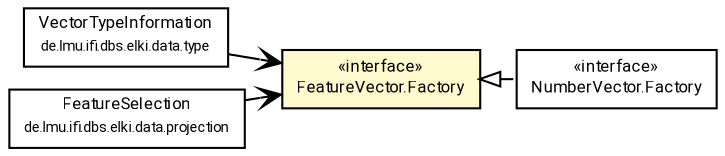 #!/usr/local/bin/dot
#
# Class diagram 
# Generated by UMLGraph version R5_7_2-60-g0e99a6 (http://www.spinellis.gr/umlgraph/)
#

digraph G {
	graph [fontnames="svg"]
	edge [fontname="Roboto",fontsize=7,labelfontname="Roboto",labelfontsize=7,color="black"];
	node [fontname="Roboto",fontcolor="black",fontsize=8,shape=plaintext,margin=0,width=0,height=0];
	nodesep=0.15;
	ranksep=0.25;
	rankdir=LR;
	// de.lmu.ifi.dbs.elki.data.FeatureVector.Factory<V extends de.lmu.ifi.dbs.elki.data.FeatureVector<? extends D>, D>
	c4329589 [label=<<table title="de.lmu.ifi.dbs.elki.data.FeatureVector.Factory" border="0" cellborder="1" cellspacing="0" cellpadding="2" bgcolor="lemonChiffon" href="FeatureVector.Factory.html" target="_parent">
		<tr><td><table border="0" cellspacing="0" cellpadding="1">
		<tr><td align="center" balign="center"> &#171;interface&#187; </td></tr>
		<tr><td align="center" balign="center"> <font face="Roboto">FeatureVector.Factory</font> </td></tr>
		</table></td></tr>
		</table>>, URL="FeatureVector.Factory.html"];
	// de.lmu.ifi.dbs.elki.data.type.VectorTypeInformation<V extends de.lmu.ifi.dbs.elki.data.FeatureVector<?>>
	c4329590 [label=<<table title="de.lmu.ifi.dbs.elki.data.type.VectorTypeInformation" border="0" cellborder="1" cellspacing="0" cellpadding="2" href="type/VectorTypeInformation.html" target="_parent">
		<tr><td><table border="0" cellspacing="0" cellpadding="1">
		<tr><td align="center" balign="center"> <font face="Roboto">VectorTypeInformation</font> </td></tr>
		<tr><td align="center" balign="center"> <font face="Roboto" point-size="7.0">de.lmu.ifi.dbs.elki.data.type</font> </td></tr>
		</table></td></tr>
		</table>>, URL="type/VectorTypeInformation.html"];
	// de.lmu.ifi.dbs.elki.data.NumberVector.Factory<V extends de.lmu.ifi.dbs.elki.data.NumberVector>
	c4329601 [label=<<table title="de.lmu.ifi.dbs.elki.data.NumberVector.Factory" border="0" cellborder="1" cellspacing="0" cellpadding="2" href="NumberVector.Factory.html" target="_parent">
		<tr><td><table border="0" cellspacing="0" cellpadding="1">
		<tr><td align="center" balign="center"> &#171;interface&#187; </td></tr>
		<tr><td align="center" balign="center"> <font face="Roboto">NumberVector.Factory</font> </td></tr>
		</table></td></tr>
		</table>>, URL="NumberVector.Factory.html"];
	// de.lmu.ifi.dbs.elki.data.projection.FeatureSelection<V extends de.lmu.ifi.dbs.elki.data.FeatureVector<F>, F>
	c4329644 [label=<<table title="de.lmu.ifi.dbs.elki.data.projection.FeatureSelection" border="0" cellborder="1" cellspacing="0" cellpadding="2" href="projection/FeatureSelection.html" target="_parent">
		<tr><td><table border="0" cellspacing="0" cellpadding="1">
		<tr><td align="center" balign="center"> <font face="Roboto">FeatureSelection</font> </td></tr>
		<tr><td align="center" balign="center"> <font face="Roboto" point-size="7.0">de.lmu.ifi.dbs.elki.data.projection</font> </td></tr>
		</table></td></tr>
		</table>>, URL="projection/FeatureSelection.html"];
	// de.lmu.ifi.dbs.elki.data.NumberVector.Factory<V extends de.lmu.ifi.dbs.elki.data.NumberVector> implements de.lmu.ifi.dbs.elki.data.FeatureVector.Factory<V extends de.lmu.ifi.dbs.elki.data.FeatureVector<? extends D>, D>
	c4329589 -> c4329601 [arrowtail=empty,style=dashed,dir=back,weight=9];
	// de.lmu.ifi.dbs.elki.data.type.VectorTypeInformation<V extends de.lmu.ifi.dbs.elki.data.FeatureVector<?>> navassoc de.lmu.ifi.dbs.elki.data.FeatureVector.Factory<V extends de.lmu.ifi.dbs.elki.data.FeatureVector<? extends D>, D>
	c4329590 -> c4329589 [arrowhead=open,weight=1];
	// de.lmu.ifi.dbs.elki.data.projection.FeatureSelection<V extends de.lmu.ifi.dbs.elki.data.FeatureVector<F>, F> navassoc de.lmu.ifi.dbs.elki.data.FeatureVector.Factory<V extends de.lmu.ifi.dbs.elki.data.FeatureVector<? extends D>, D>
	c4329644 -> c4329589 [arrowhead=open,weight=1];
}

